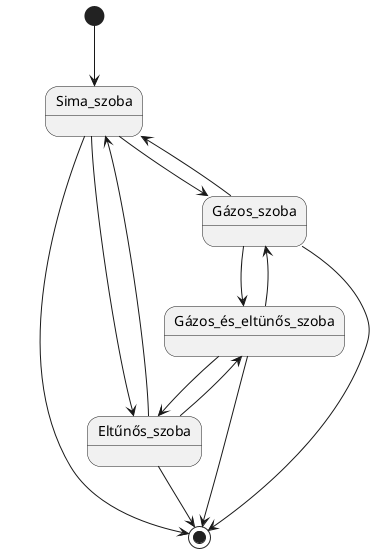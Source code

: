 @startuml
'https://plantuml.com/state-diagram
scale 350 width


@startuml
[*] --> Sima_szoba
Sima_szoba --> Gázos_szoba
Gázos_szoba --> Sima_szoba
Sima_szoba --> Eltűnős_szoba
Eltűnős_szoba --> Sima_szoba
Eltűnős_szoba --> Gázos_és_eltünős_szoba
Gázos_és_eltünős_szoba --> Eltűnős_szoba
Gázos_és_eltünős_szoba --> Gázos_szoba
Gázos_szoba --> Gázos_és_eltünős_szoba

Gázos_és_eltünős_szoba --> [*]
Sima_szoba --> [*]
Gázos_szoba --> [*]
Eltűnős_szoba --> [*]
@enduml
